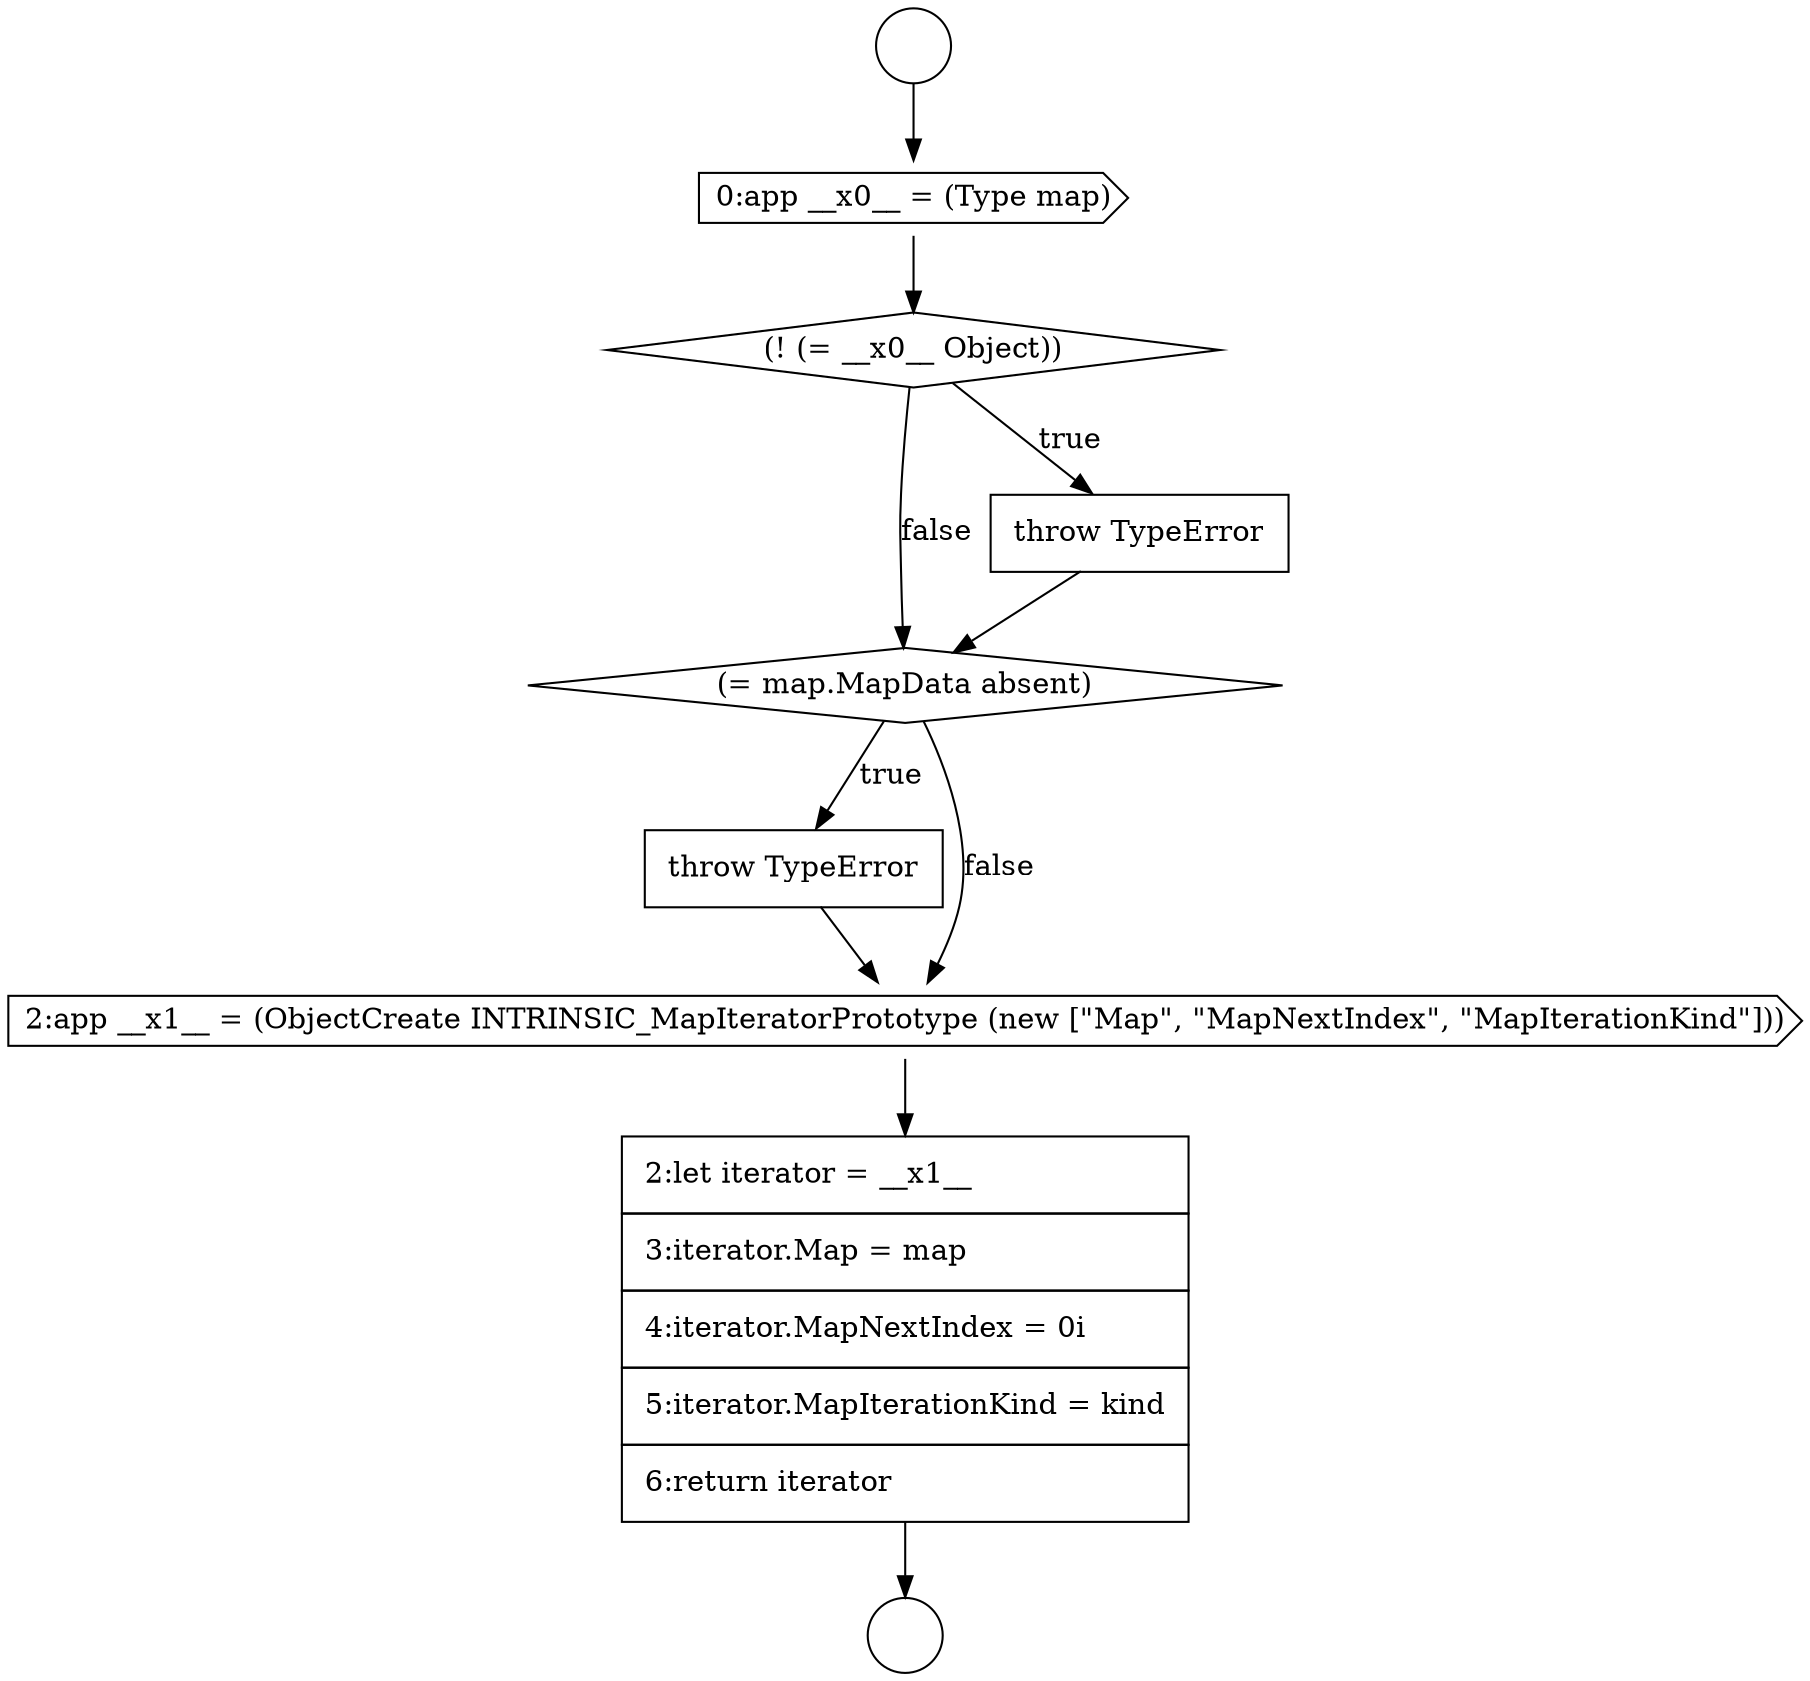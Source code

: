digraph {
  node14773 [shape=circle label=" " color="black" fillcolor="white" style=filled]
  node14780 [shape=none, margin=0, label=<<font color="black">
    <table border="0" cellborder="1" cellspacing="0" cellpadding="10">
      <tr><td align="left">2:let iterator = __x1__</td></tr>
      <tr><td align="left">3:iterator.Map = map</td></tr>
      <tr><td align="left">4:iterator.MapNextIndex = 0i</td></tr>
      <tr><td align="left">5:iterator.MapIterationKind = kind</td></tr>
      <tr><td align="left">6:return iterator</td></tr>
    </table>
  </font>> color="black" fillcolor="white" style=filled]
  node14772 [shape=circle label=" " color="black" fillcolor="white" style=filled]
  node14775 [shape=diamond, label=<<font color="black">(! (= __x0__ Object))</font>> color="black" fillcolor="white" style=filled]
  node14778 [shape=none, margin=0, label=<<font color="black">
    <table border="0" cellborder="1" cellspacing="0" cellpadding="10">
      <tr><td align="left">throw TypeError</td></tr>
    </table>
  </font>> color="black" fillcolor="white" style=filled]
  node14777 [shape=diamond, label=<<font color="black">(= map.MapData absent)</font>> color="black" fillcolor="white" style=filled]
  node14776 [shape=none, margin=0, label=<<font color="black">
    <table border="0" cellborder="1" cellspacing="0" cellpadding="10">
      <tr><td align="left">throw TypeError</td></tr>
    </table>
  </font>> color="black" fillcolor="white" style=filled]
  node14779 [shape=cds, label=<<font color="black">2:app __x1__ = (ObjectCreate INTRINSIC_MapIteratorPrototype (new [&quot;Map&quot;, &quot;MapNextIndex&quot;, &quot;MapIterationKind&quot;]))</font>> color="black" fillcolor="white" style=filled]
  node14774 [shape=cds, label=<<font color="black">0:app __x0__ = (Type map)</font>> color="black" fillcolor="white" style=filled]
  node14777 -> node14778 [label=<<font color="black">true</font>> color="black"]
  node14777 -> node14779 [label=<<font color="black">false</font>> color="black"]
  node14772 -> node14774 [ color="black"]
  node14776 -> node14777 [ color="black"]
  node14774 -> node14775 [ color="black"]
  node14775 -> node14776 [label=<<font color="black">true</font>> color="black"]
  node14775 -> node14777 [label=<<font color="black">false</font>> color="black"]
  node14778 -> node14779 [ color="black"]
  node14779 -> node14780 [ color="black"]
  node14780 -> node14773 [ color="black"]
}
